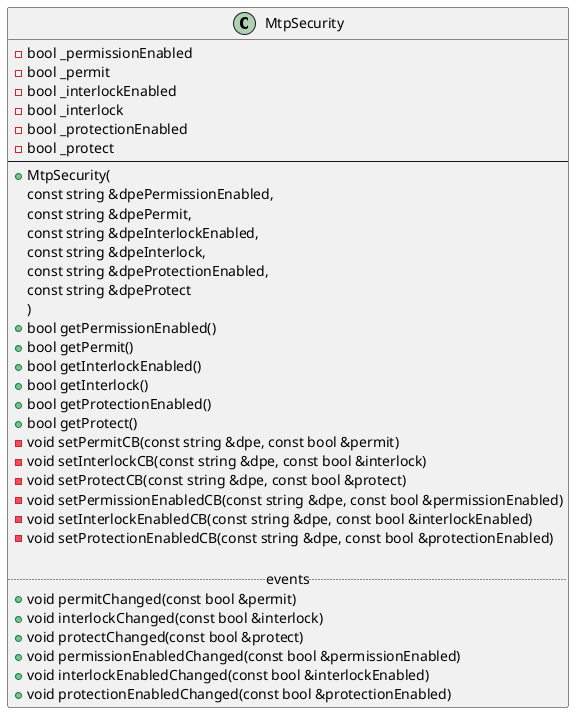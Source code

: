 @startuml MtpSecurity

class MtpSecurity
{
    - bool _permissionEnabled
    - bool _permit
    - bool _interlockEnabled
    - bool _interlock
    - bool _protectionEnabled
    - bool _protect
--
    + MtpSecurity(
        const string &dpePermissionEnabled,
        const string &dpePermit,
        const string &dpeInterlockEnabled,
        const string &dpeInterlock,
        const string &dpeProtectionEnabled,
        const string &dpeProtect
    )
    + bool getPermissionEnabled()
    + bool getPermit()
    + bool getInterlockEnabled()
    + bool getInterlock()
    + bool getProtectionEnabled()
    + bool getProtect()
    - void setPermitCB(const string &dpe, const bool &permit)
    - void setInterlockCB(const string &dpe, const bool &interlock)
    - void setProtectCB(const string &dpe, const bool &protect)
    - void setPermissionEnabledCB(const string &dpe, const bool &permissionEnabled)
    - void setInterlockEnabledCB(const string &dpe, const bool &interlockEnabled)
    - void setProtectionEnabledCB(const string &dpe, const bool &protectionEnabled)

    ..events..
    + void permitChanged(const bool &permit)
    + void interlockChanged(const bool &interlock)
    + void protectChanged(const bool &protect)
    + void permissionEnabledChanged(const bool &permissionEnabled)
    + void interlockEnabledChanged(const bool &interlockEnabled)
    + void protectionEnabledChanged(const bool &protectionEnabled)
}

@enduml